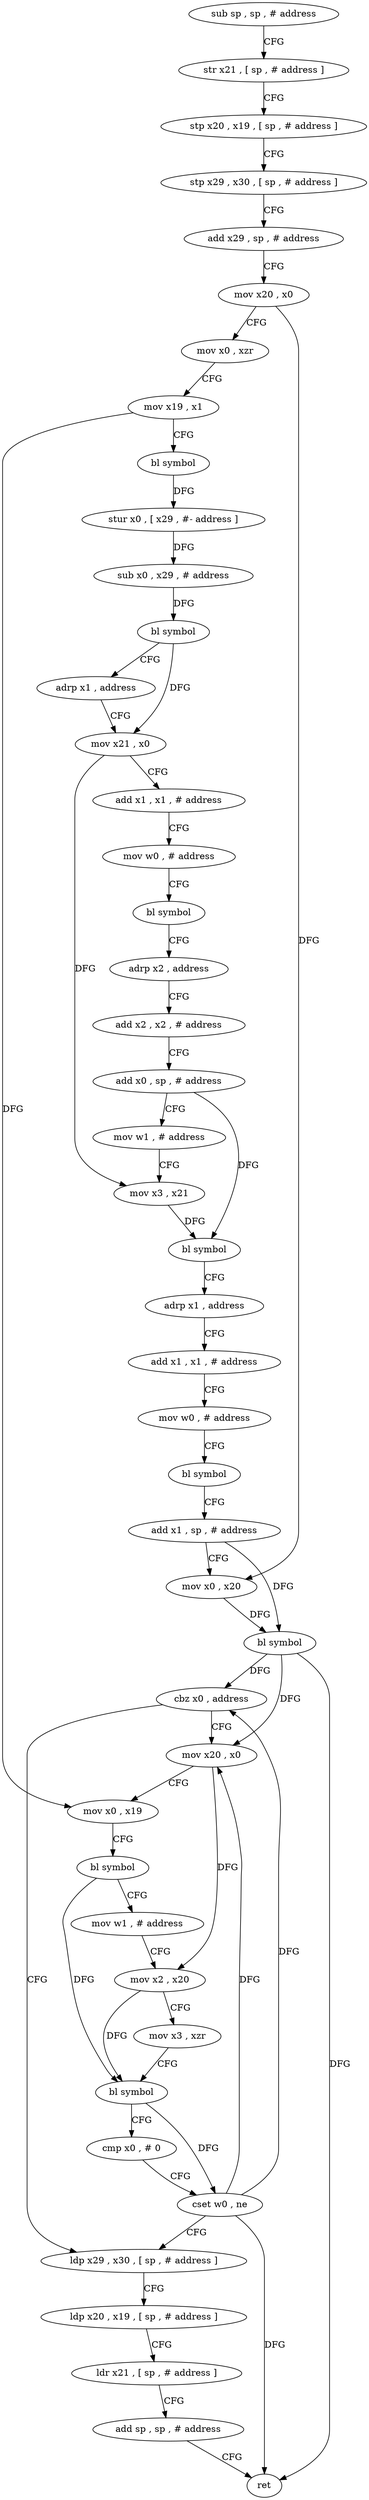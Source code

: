 digraph "func" {
"86680" [label = "sub sp , sp , # address" ]
"86684" [label = "str x21 , [ sp , # address ]" ]
"86688" [label = "stp x20 , x19 , [ sp , # address ]" ]
"86692" [label = "stp x29 , x30 , [ sp , # address ]" ]
"86696" [label = "add x29 , sp , # address" ]
"86700" [label = "mov x20 , x0" ]
"86704" [label = "mov x0 , xzr" ]
"86708" [label = "mov x19 , x1" ]
"86712" [label = "bl symbol" ]
"86716" [label = "stur x0 , [ x29 , #- address ]" ]
"86720" [label = "sub x0 , x29 , # address" ]
"86724" [label = "bl symbol" ]
"86728" [label = "adrp x1 , address" ]
"86732" [label = "mov x21 , x0" ]
"86736" [label = "add x1 , x1 , # address" ]
"86740" [label = "mov w0 , # address" ]
"86744" [label = "bl symbol" ]
"86748" [label = "adrp x2 , address" ]
"86752" [label = "add x2 , x2 , # address" ]
"86756" [label = "add x0 , sp , # address" ]
"86760" [label = "mov w1 , # address" ]
"86764" [label = "mov x3 , x21" ]
"86768" [label = "bl symbol" ]
"86772" [label = "adrp x1 , address" ]
"86776" [label = "add x1 , x1 , # address" ]
"86780" [label = "mov w0 , # address" ]
"86784" [label = "bl symbol" ]
"86788" [label = "add x1 , sp , # address" ]
"86792" [label = "mov x0 , x20" ]
"86796" [label = "bl symbol" ]
"86800" [label = "cbz x0 , address" ]
"86840" [label = "ldp x29 , x30 , [ sp , # address ]" ]
"86804" [label = "mov x20 , x0" ]
"86844" [label = "ldp x20 , x19 , [ sp , # address ]" ]
"86848" [label = "ldr x21 , [ sp , # address ]" ]
"86852" [label = "add sp , sp , # address" ]
"86856" [label = "ret" ]
"86808" [label = "mov x0 , x19" ]
"86812" [label = "bl symbol" ]
"86816" [label = "mov w1 , # address" ]
"86820" [label = "mov x2 , x20" ]
"86824" [label = "mov x3 , xzr" ]
"86828" [label = "bl symbol" ]
"86832" [label = "cmp x0 , # 0" ]
"86836" [label = "cset w0 , ne" ]
"86680" -> "86684" [ label = "CFG" ]
"86684" -> "86688" [ label = "CFG" ]
"86688" -> "86692" [ label = "CFG" ]
"86692" -> "86696" [ label = "CFG" ]
"86696" -> "86700" [ label = "CFG" ]
"86700" -> "86704" [ label = "CFG" ]
"86700" -> "86792" [ label = "DFG" ]
"86704" -> "86708" [ label = "CFG" ]
"86708" -> "86712" [ label = "CFG" ]
"86708" -> "86808" [ label = "DFG" ]
"86712" -> "86716" [ label = "DFG" ]
"86716" -> "86720" [ label = "DFG" ]
"86720" -> "86724" [ label = "DFG" ]
"86724" -> "86728" [ label = "CFG" ]
"86724" -> "86732" [ label = "DFG" ]
"86728" -> "86732" [ label = "CFG" ]
"86732" -> "86736" [ label = "CFG" ]
"86732" -> "86764" [ label = "DFG" ]
"86736" -> "86740" [ label = "CFG" ]
"86740" -> "86744" [ label = "CFG" ]
"86744" -> "86748" [ label = "CFG" ]
"86748" -> "86752" [ label = "CFG" ]
"86752" -> "86756" [ label = "CFG" ]
"86756" -> "86760" [ label = "CFG" ]
"86756" -> "86768" [ label = "DFG" ]
"86760" -> "86764" [ label = "CFG" ]
"86764" -> "86768" [ label = "DFG" ]
"86768" -> "86772" [ label = "CFG" ]
"86772" -> "86776" [ label = "CFG" ]
"86776" -> "86780" [ label = "CFG" ]
"86780" -> "86784" [ label = "CFG" ]
"86784" -> "86788" [ label = "CFG" ]
"86788" -> "86792" [ label = "CFG" ]
"86788" -> "86796" [ label = "DFG" ]
"86792" -> "86796" [ label = "DFG" ]
"86796" -> "86800" [ label = "DFG" ]
"86796" -> "86856" [ label = "DFG" ]
"86796" -> "86804" [ label = "DFG" ]
"86800" -> "86840" [ label = "CFG" ]
"86800" -> "86804" [ label = "CFG" ]
"86840" -> "86844" [ label = "CFG" ]
"86804" -> "86808" [ label = "CFG" ]
"86804" -> "86820" [ label = "DFG" ]
"86844" -> "86848" [ label = "CFG" ]
"86848" -> "86852" [ label = "CFG" ]
"86852" -> "86856" [ label = "CFG" ]
"86808" -> "86812" [ label = "CFG" ]
"86812" -> "86816" [ label = "CFG" ]
"86812" -> "86828" [ label = "DFG" ]
"86816" -> "86820" [ label = "CFG" ]
"86820" -> "86824" [ label = "CFG" ]
"86820" -> "86828" [ label = "DFG" ]
"86824" -> "86828" [ label = "CFG" ]
"86828" -> "86832" [ label = "CFG" ]
"86828" -> "86836" [ label = "DFG" ]
"86832" -> "86836" [ label = "CFG" ]
"86836" -> "86840" [ label = "CFG" ]
"86836" -> "86800" [ label = "DFG" ]
"86836" -> "86804" [ label = "DFG" ]
"86836" -> "86856" [ label = "DFG" ]
}
